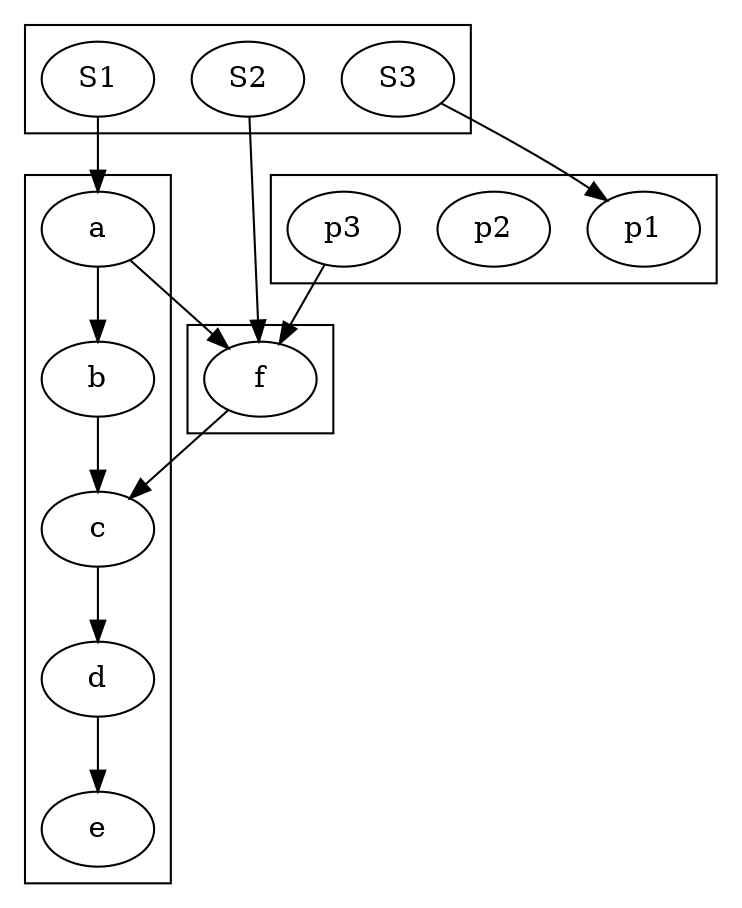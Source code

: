digraph clusters {
    subgraph cluster_0 {
        a -> b -> c -> d -> e
    }

    subgraph cluster_1 {
        a -> f -> c
    }
    
    subgraph cluster_2 {
        rank = same
        p1
        p2
        p3->f
    }
    
    subgraph cluster_3 {
        rank = same
        S1->a
        S2->f
        S3->p1
    }
}

